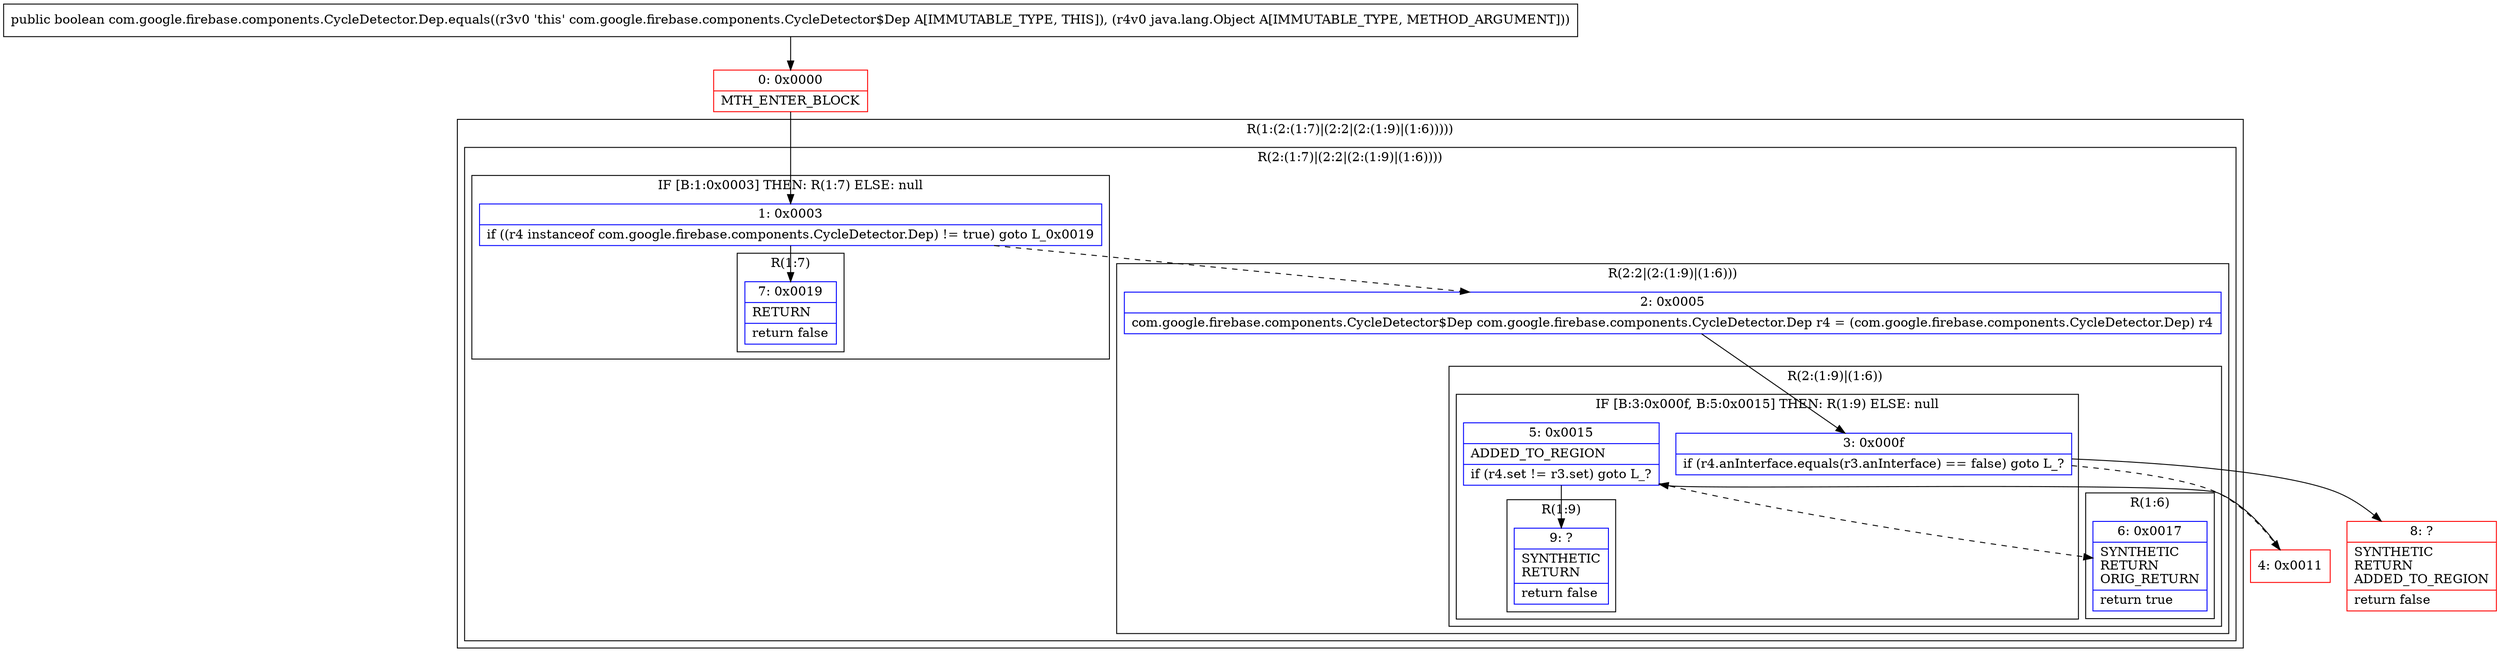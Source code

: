 digraph "CFG forcom.google.firebase.components.CycleDetector.Dep.equals(Ljava\/lang\/Object;)Z" {
subgraph cluster_Region_636423886 {
label = "R(1:(2:(1:7)|(2:2|(2:(1:9)|(1:6)))))";
node [shape=record,color=blue];
subgraph cluster_Region_442630977 {
label = "R(2:(1:7)|(2:2|(2:(1:9)|(1:6))))";
node [shape=record,color=blue];
subgraph cluster_IfRegion_1944446491 {
label = "IF [B:1:0x0003] THEN: R(1:7) ELSE: null";
node [shape=record,color=blue];
Node_1 [shape=record,label="{1\:\ 0x0003|if ((r4 instanceof com.google.firebase.components.CycleDetector.Dep) != true) goto L_0x0019\l}"];
subgraph cluster_Region_100318115 {
label = "R(1:7)";
node [shape=record,color=blue];
Node_7 [shape=record,label="{7\:\ 0x0019|RETURN\l|return false\l}"];
}
}
subgraph cluster_Region_711710051 {
label = "R(2:2|(2:(1:9)|(1:6)))";
node [shape=record,color=blue];
Node_2 [shape=record,label="{2\:\ 0x0005|com.google.firebase.components.CycleDetector$Dep com.google.firebase.components.CycleDetector.Dep r4 = (com.google.firebase.components.CycleDetector.Dep) r4\l}"];
subgraph cluster_Region_1488870572 {
label = "R(2:(1:9)|(1:6))";
node [shape=record,color=blue];
subgraph cluster_IfRegion_1001960537 {
label = "IF [B:3:0x000f, B:5:0x0015] THEN: R(1:9) ELSE: null";
node [shape=record,color=blue];
Node_3 [shape=record,label="{3\:\ 0x000f|if (r4.anInterface.equals(r3.anInterface) == false) goto L_?\l}"];
Node_5 [shape=record,label="{5\:\ 0x0015|ADDED_TO_REGION\l|if (r4.set != r3.set) goto L_?\l}"];
subgraph cluster_Region_1380726001 {
label = "R(1:9)";
node [shape=record,color=blue];
Node_9 [shape=record,label="{9\:\ ?|SYNTHETIC\lRETURN\l|return false\l}"];
}
}
subgraph cluster_Region_247846301 {
label = "R(1:6)";
node [shape=record,color=blue];
Node_6 [shape=record,label="{6\:\ 0x0017|SYNTHETIC\lRETURN\lORIG_RETURN\l|return true\l}"];
}
}
}
}
}
Node_0 [shape=record,color=red,label="{0\:\ 0x0000|MTH_ENTER_BLOCK\l}"];
Node_4 [shape=record,color=red,label="{4\:\ 0x0011}"];
Node_8 [shape=record,color=red,label="{8\:\ ?|SYNTHETIC\lRETURN\lADDED_TO_REGION\l|return false\l}"];
MethodNode[shape=record,label="{public boolean com.google.firebase.components.CycleDetector.Dep.equals((r3v0 'this' com.google.firebase.components.CycleDetector$Dep A[IMMUTABLE_TYPE, THIS]), (r4v0 java.lang.Object A[IMMUTABLE_TYPE, METHOD_ARGUMENT])) }"];
MethodNode -> Node_0;
Node_1 -> Node_2[style=dashed];
Node_1 -> Node_7;
Node_2 -> Node_3;
Node_3 -> Node_4[style=dashed];
Node_3 -> Node_8;
Node_5 -> Node_6[style=dashed];
Node_5 -> Node_9;
Node_0 -> Node_1;
Node_4 -> Node_5;
}

